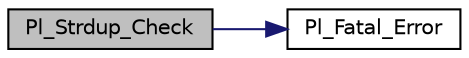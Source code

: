 digraph "Pl_Strdup_Check"
{
  edge [fontname="Helvetica",fontsize="10",labelfontname="Helvetica",labelfontsize="10"];
  node [fontname="Helvetica",fontsize="10",shape=record];
  rankdir="LR";
  Node1 [label="Pl_Strdup_Check",height=0.2,width=0.4,color="black", fillcolor="grey75", style="filled", fontcolor="black"];
  Node1 -> Node2 [color="midnightblue",fontsize="10",style="solid",fontname="Helvetica"];
  Node2 [label="Pl_Fatal_Error",height=0.2,width=0.4,color="black", fillcolor="white", style="filled",URL="$misc_8c.html#a190fea7904d7245d4fdc5e9404a07907"];
}
